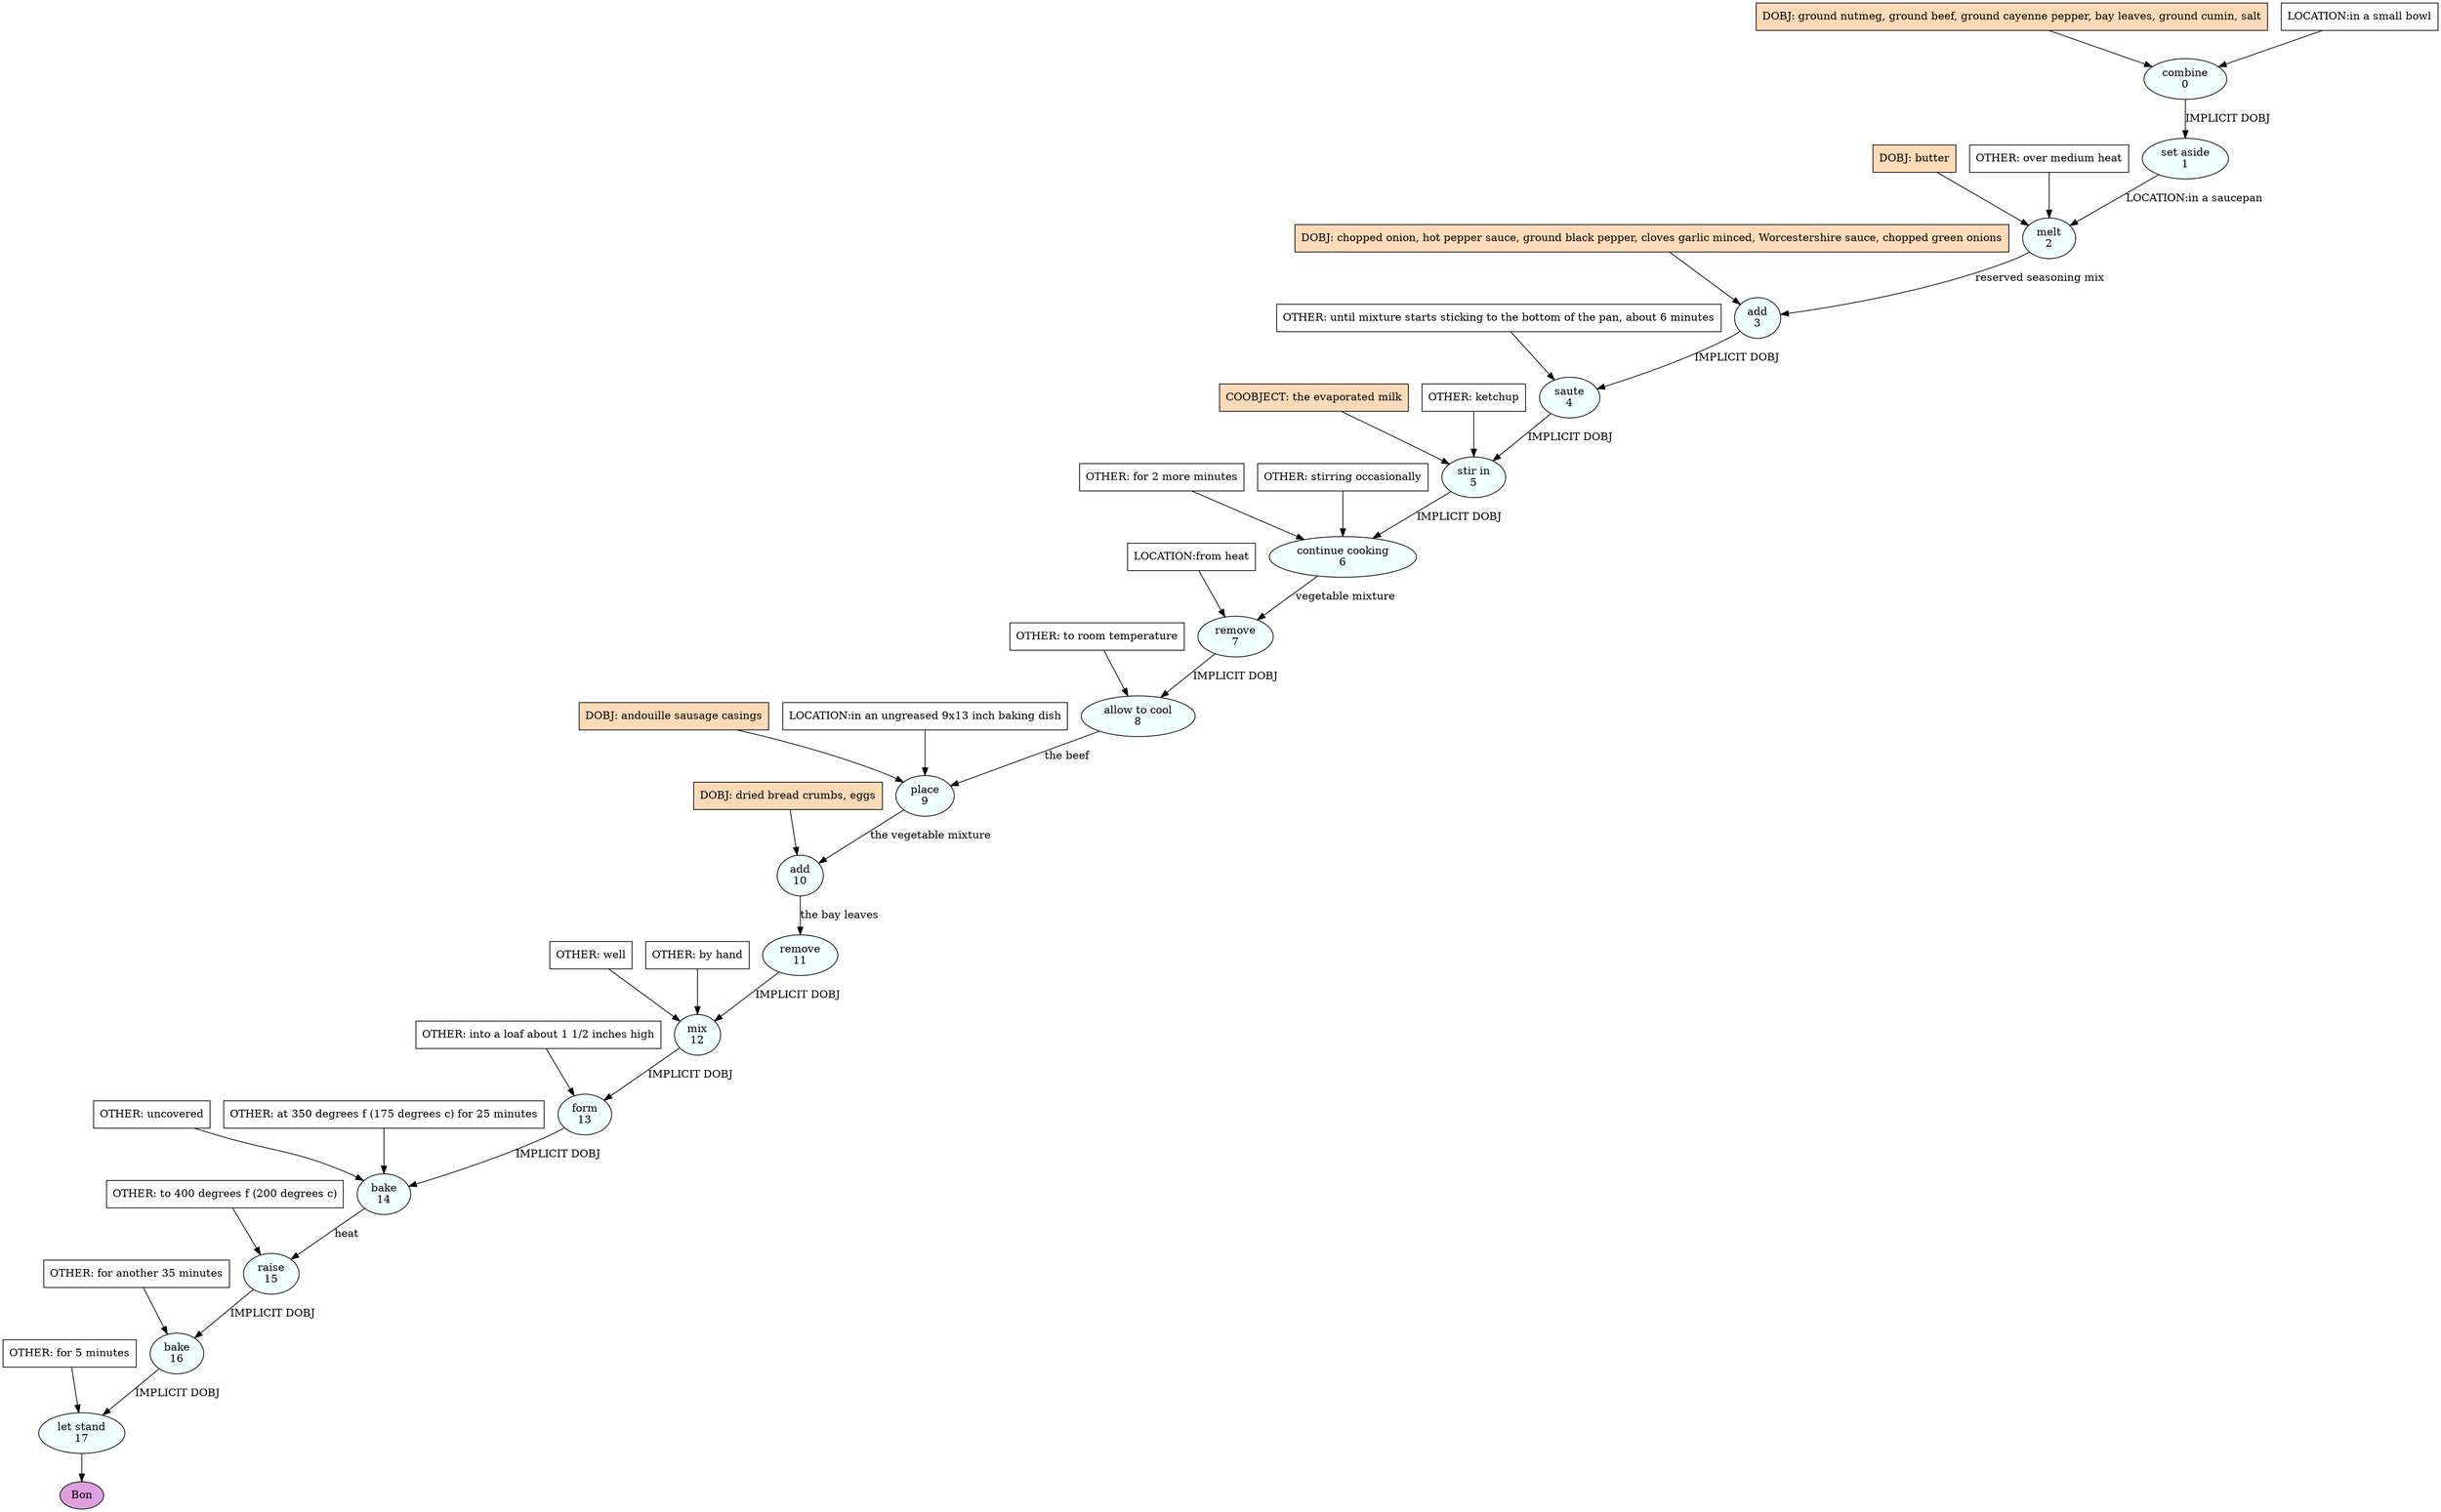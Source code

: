 digraph recipe {
E0[label="combine
0", shape=oval, style=filled, fillcolor=azure]
E1[label="set aside
1", shape=oval, style=filled, fillcolor=azure]
E2[label="melt
2", shape=oval, style=filled, fillcolor=azure]
E3[label="add
3", shape=oval, style=filled, fillcolor=azure]
E4[label="saute
4", shape=oval, style=filled, fillcolor=azure]
E5[label="stir in
5", shape=oval, style=filled, fillcolor=azure]
E6[label="continue cooking
6", shape=oval, style=filled, fillcolor=azure]
E7[label="remove
7", shape=oval, style=filled, fillcolor=azure]
E8[label="allow to cool
8", shape=oval, style=filled, fillcolor=azure]
E9[label="place
9", shape=oval, style=filled, fillcolor=azure]
E10[label="add
10", shape=oval, style=filled, fillcolor=azure]
E11[label="remove
11", shape=oval, style=filled, fillcolor=azure]
E12[label="mix
12", shape=oval, style=filled, fillcolor=azure]
E13[label="form
13", shape=oval, style=filled, fillcolor=azure]
E14[label="bake
14", shape=oval, style=filled, fillcolor=azure]
E15[label="raise
15", shape=oval, style=filled, fillcolor=azure]
E16[label="bake
16", shape=oval, style=filled, fillcolor=azure]
E17[label="let stand
17", shape=oval, style=filled, fillcolor=azure]
D0[label="DOBJ: ground nutmeg, ground beef, ground cayenne pepper, bay leaves, ground cumin, salt", shape=box, style=filled, fillcolor=peachpuff]
D0 -> E0
P0_0[label="LOCATION:in a small bowl", shape=box, style=filled, fillcolor=white]
P0_0 -> E0
E0 -> E1 [label="IMPLICIT DOBJ"]
D2_ing[label="DOBJ: butter", shape=box, style=filled, fillcolor=peachpuff]
D2_ing -> E2
E1 -> E2 [label="LOCATION:in a saucepan"]
O2_0_0[label="OTHER: over medium heat", shape=box, style=filled, fillcolor=white]
O2_0_0 -> E2
D3_ing[label="DOBJ: chopped onion, hot pepper sauce, ground black pepper, cloves garlic minced, Worcestershire sauce, chopped green onions", shape=box, style=filled, fillcolor=peachpuff]
D3_ing -> E3
E2 -> E3 [label="reserved seasoning mix"]
E3 -> E4 [label="IMPLICIT DOBJ"]
O4_0_0[label="OTHER: until mixture starts sticking to the bottom of the pan, about 6 minutes", shape=box, style=filled, fillcolor=white]
O4_0_0 -> E4
E4 -> E5 [label="IMPLICIT DOBJ"]
P5_0_ing[label="COOBJECT: the evaporated milk", shape=box, style=filled, fillcolor=peachpuff]
P5_0_ing -> E5
O5_0_0[label="OTHER: ketchup", shape=box, style=filled, fillcolor=white]
O5_0_0 -> E5
E5 -> E6 [label="IMPLICIT DOBJ"]
O6_0_0[label="OTHER: for 2 more minutes", shape=box, style=filled, fillcolor=white]
O6_0_0 -> E6
O6_1_0[label="OTHER: stirring occasionally", shape=box, style=filled, fillcolor=white]
O6_1_0 -> E6
E6 -> E7 [label="vegetable mixture"]
P7_0_0[label="LOCATION:from heat", shape=box, style=filled, fillcolor=white]
P7_0_0 -> E7
E7 -> E8 [label="IMPLICIT DOBJ"]
O8_0_0[label="OTHER: to room temperature", shape=box, style=filled, fillcolor=white]
O8_0_0 -> E8
D9_ing[label="DOBJ: andouille sausage casings", shape=box, style=filled, fillcolor=peachpuff]
D9_ing -> E9
E8 -> E9 [label="the beef"]
P9_0_0[label="LOCATION:in an ungreased 9x13 inch baking dish", shape=box, style=filled, fillcolor=white]
P9_0_0 -> E9
D10_ing[label="DOBJ: dried bread crumbs, eggs", shape=box, style=filled, fillcolor=peachpuff]
D10_ing -> E10
E9 -> E10 [label="the vegetable mixture"]
E10 -> E11 [label="the bay leaves"]
E11 -> E12 [label="IMPLICIT DOBJ"]
O12_0_0[label="OTHER: well", shape=box, style=filled, fillcolor=white]
O12_0_0 -> E12
O12_1_0[label="OTHER: by hand", shape=box, style=filled, fillcolor=white]
O12_1_0 -> E12
E12 -> E13 [label="IMPLICIT DOBJ"]
O13_0_0[label="OTHER: into a loaf about 1 1/2 inches high", shape=box, style=filled, fillcolor=white]
O13_0_0 -> E13
E13 -> E14 [label="IMPLICIT DOBJ"]
O14_0_0[label="OTHER: uncovered", shape=box, style=filled, fillcolor=white]
O14_0_0 -> E14
O14_1_0[label="OTHER: at 350 degrees f (175 degrees c) for 25 minutes", shape=box, style=filled, fillcolor=white]
O14_1_0 -> E14
E14 -> E15 [label="heat"]
O15_0_0[label="OTHER: to 400 degrees f (200 degrees c)", shape=box, style=filled, fillcolor=white]
O15_0_0 -> E15
E15 -> E16 [label="IMPLICIT DOBJ"]
O16_0_0[label="OTHER: for another 35 minutes", shape=box, style=filled, fillcolor=white]
O16_0_0 -> E16
E16 -> E17 [label="IMPLICIT DOBJ"]
O17_0_0[label="OTHER: for 5 minutes", shape=box, style=filled, fillcolor=white]
O17_0_0 -> E17
EOR[label="Bon", shape=oval, style=filled, fillcolor=plum]
E17 -> EOR
}
